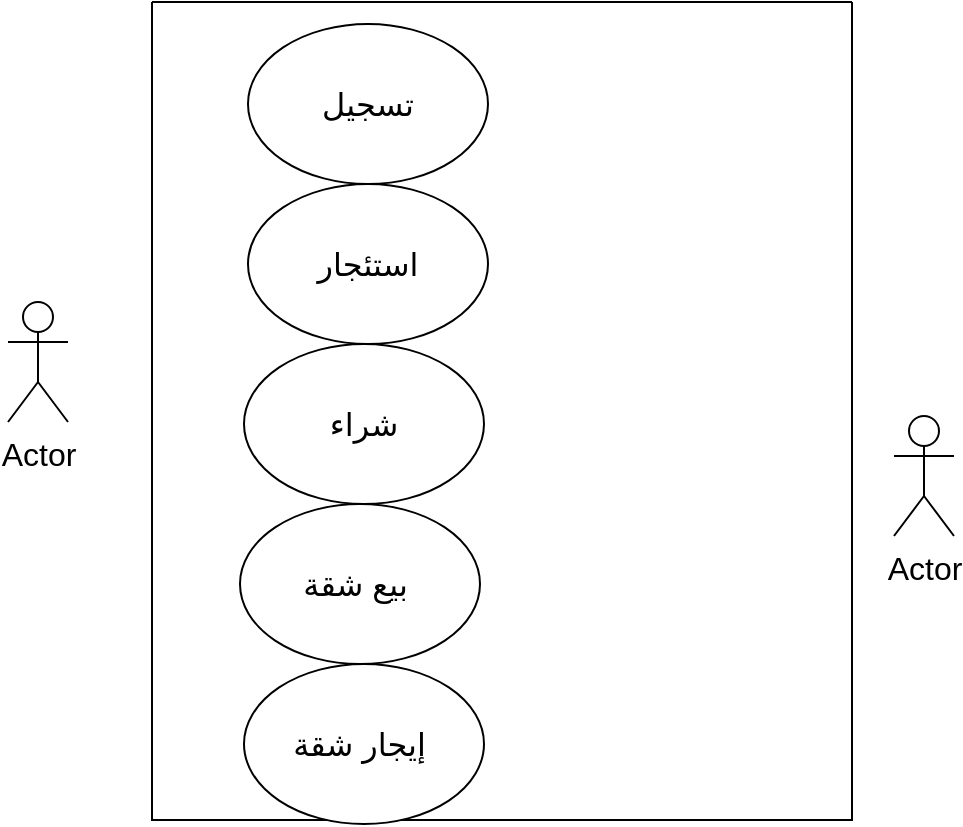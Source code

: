 <mxfile version="20.7.4" type="github">
  <diagram id="wTf1RqI4Zr4Ka6ZaDeev" name="Page-1">
    <mxGraphModel dx="907" dy="988" grid="0" gridSize="10" guides="1" tooltips="1" connect="1" arrows="1" fold="1" page="0" pageScale="1" pageWidth="827" pageHeight="1169" math="0" shadow="0">
      <root>
        <mxCell id="0" />
        <mxCell id="1" parent="0" />
        <mxCell id="CyrqF9XMyJSYpWFoRWkW-1" value="Actor" style="shape=umlActor;verticalLabelPosition=bottom;verticalAlign=top;html=1;outlineConnect=0;fontSize=16;" vertex="1" parent="1">
          <mxGeometry x="371" y="199" width="30" height="60" as="geometry" />
        </mxCell>
        <mxCell id="CyrqF9XMyJSYpWFoRWkW-2" value="Actor" style="shape=umlActor;verticalLabelPosition=bottom;verticalAlign=top;html=1;outlineConnect=0;fontSize=16;" vertex="1" parent="1">
          <mxGeometry x="-72" y="142" width="30" height="60" as="geometry" />
        </mxCell>
        <mxCell id="CyrqF9XMyJSYpWFoRWkW-3" value="" style="swimlane;startSize=0;fontSize=16;" vertex="1" parent="1">
          <mxGeometry y="-8" width="350" height="409" as="geometry" />
        </mxCell>
        <mxCell id="CyrqF9XMyJSYpWFoRWkW-7" value="استئجار" style="ellipse;whiteSpace=wrap;html=1;fontSize=16;" vertex="1" parent="CyrqF9XMyJSYpWFoRWkW-3">
          <mxGeometry x="48" y="91" width="120" height="80" as="geometry" />
        </mxCell>
        <mxCell id="CyrqF9XMyJSYpWFoRWkW-6" value="تسجيل" style="ellipse;whiteSpace=wrap;html=1;fontSize=16;" vertex="1" parent="CyrqF9XMyJSYpWFoRWkW-3">
          <mxGeometry x="48" y="11" width="120" height="80" as="geometry" />
        </mxCell>
        <mxCell id="CyrqF9XMyJSYpWFoRWkW-8" value="شراء" style="ellipse;whiteSpace=wrap;html=1;fontSize=16;" vertex="1" parent="CyrqF9XMyJSYpWFoRWkW-3">
          <mxGeometry x="46" y="171" width="120" height="80" as="geometry" />
        </mxCell>
        <mxCell id="CyrqF9XMyJSYpWFoRWkW-9" value="بيع شقة&amp;nbsp;" style="ellipse;whiteSpace=wrap;html=1;fontSize=16;" vertex="1" parent="CyrqF9XMyJSYpWFoRWkW-3">
          <mxGeometry x="44" y="251" width="120" height="80" as="geometry" />
        </mxCell>
        <mxCell id="CyrqF9XMyJSYpWFoRWkW-10" value="إيجار شقة&amp;nbsp;" style="ellipse;whiteSpace=wrap;html=1;fontSize=16;" vertex="1" parent="CyrqF9XMyJSYpWFoRWkW-3">
          <mxGeometry x="46" y="331" width="120" height="80" as="geometry" />
        </mxCell>
      </root>
    </mxGraphModel>
  </diagram>
</mxfile>
